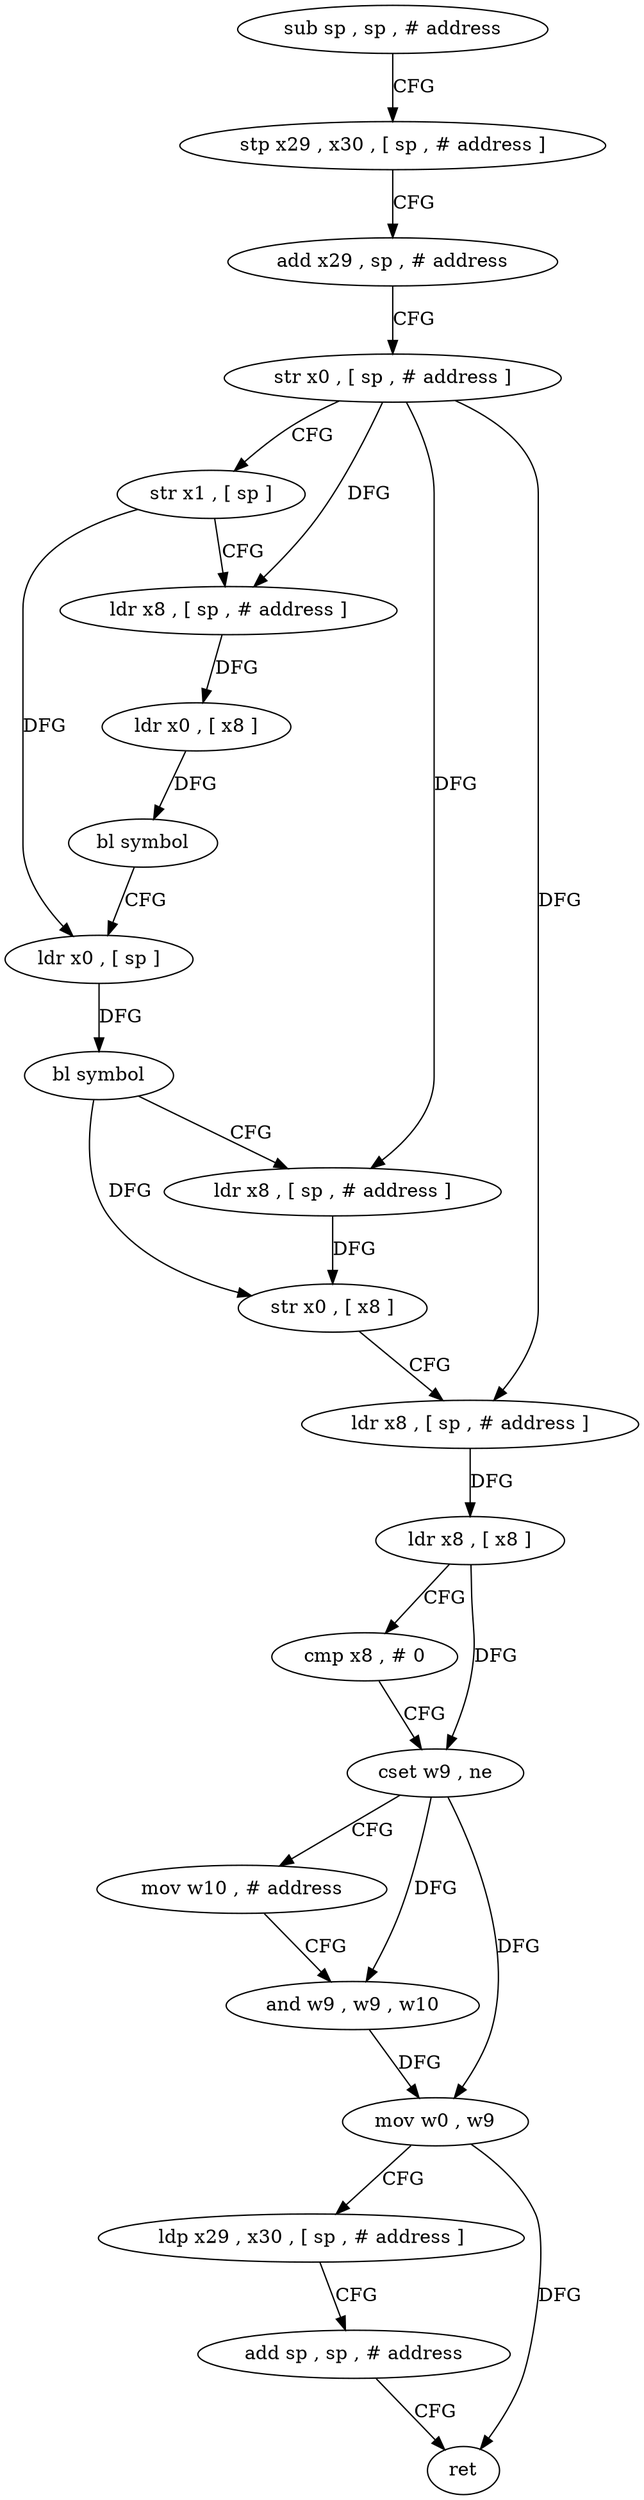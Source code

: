 digraph "func" {
"79932" [label = "sub sp , sp , # address" ]
"79936" [label = "stp x29 , x30 , [ sp , # address ]" ]
"79940" [label = "add x29 , sp , # address" ]
"79944" [label = "str x0 , [ sp , # address ]" ]
"79948" [label = "str x1 , [ sp ]" ]
"79952" [label = "ldr x8 , [ sp , # address ]" ]
"79956" [label = "ldr x0 , [ x8 ]" ]
"79960" [label = "bl symbol" ]
"79964" [label = "ldr x0 , [ sp ]" ]
"79968" [label = "bl symbol" ]
"79972" [label = "ldr x8 , [ sp , # address ]" ]
"79976" [label = "str x0 , [ x8 ]" ]
"79980" [label = "ldr x8 , [ sp , # address ]" ]
"79984" [label = "ldr x8 , [ x8 ]" ]
"79988" [label = "cmp x8 , # 0" ]
"79992" [label = "cset w9 , ne" ]
"79996" [label = "mov w10 , # address" ]
"80000" [label = "and w9 , w9 , w10" ]
"80004" [label = "mov w0 , w9" ]
"80008" [label = "ldp x29 , x30 , [ sp , # address ]" ]
"80012" [label = "add sp , sp , # address" ]
"80016" [label = "ret" ]
"79932" -> "79936" [ label = "CFG" ]
"79936" -> "79940" [ label = "CFG" ]
"79940" -> "79944" [ label = "CFG" ]
"79944" -> "79948" [ label = "CFG" ]
"79944" -> "79952" [ label = "DFG" ]
"79944" -> "79972" [ label = "DFG" ]
"79944" -> "79980" [ label = "DFG" ]
"79948" -> "79952" [ label = "CFG" ]
"79948" -> "79964" [ label = "DFG" ]
"79952" -> "79956" [ label = "DFG" ]
"79956" -> "79960" [ label = "DFG" ]
"79960" -> "79964" [ label = "CFG" ]
"79964" -> "79968" [ label = "DFG" ]
"79968" -> "79972" [ label = "CFG" ]
"79968" -> "79976" [ label = "DFG" ]
"79972" -> "79976" [ label = "DFG" ]
"79976" -> "79980" [ label = "CFG" ]
"79980" -> "79984" [ label = "DFG" ]
"79984" -> "79988" [ label = "CFG" ]
"79984" -> "79992" [ label = "DFG" ]
"79988" -> "79992" [ label = "CFG" ]
"79992" -> "79996" [ label = "CFG" ]
"79992" -> "80000" [ label = "DFG" ]
"79992" -> "80004" [ label = "DFG" ]
"79996" -> "80000" [ label = "CFG" ]
"80000" -> "80004" [ label = "DFG" ]
"80004" -> "80008" [ label = "CFG" ]
"80004" -> "80016" [ label = "DFG" ]
"80008" -> "80012" [ label = "CFG" ]
"80012" -> "80016" [ label = "CFG" ]
}
